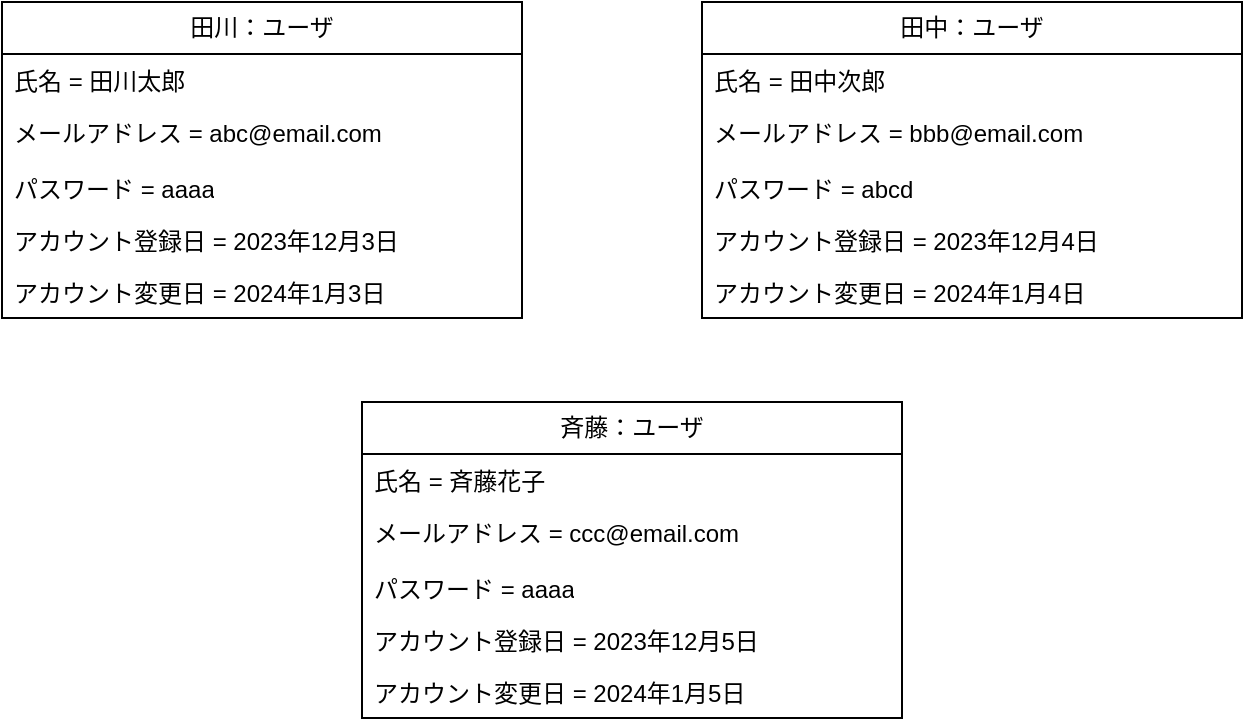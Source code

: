 <mxfile version="22.1.5" type="device">
  <diagram name="ページ1" id="rkTxugbXUYE1-FhIVI4_">
    <mxGraphModel dx="1006" dy="1139" grid="1" gridSize="10" guides="1" tooltips="1" connect="1" arrows="1" fold="1" page="0" pageScale="1" pageWidth="827" pageHeight="1169" math="0" shadow="0">
      <root>
        <mxCell id="0" />
        <mxCell id="1" parent="0" />
        <mxCell id="oRB81S5f2j4A5d_CY6k8-2" value="田川：ユーザ" style="swimlane;fontStyle=0;childLayout=stackLayout;horizontal=1;startSize=26;fillColor=none;horizontalStack=0;resizeParent=1;resizeParentMax=0;resizeLast=0;collapsible=1;marginBottom=0;whiteSpace=wrap;html=1;" vertex="1" parent="1">
          <mxGeometry x="-100" y="-40" width="260" height="158" as="geometry" />
        </mxCell>
        <mxCell id="oRB81S5f2j4A5d_CY6k8-3" value="氏名 = 田川太郎" style="text;strokeColor=none;fillColor=none;align=left;verticalAlign=top;spacingLeft=4;spacingRight=4;overflow=hidden;rotatable=0;points=[[0,0.5],[1,0.5]];portConstraint=eastwest;whiteSpace=wrap;html=1;" vertex="1" parent="oRB81S5f2j4A5d_CY6k8-2">
          <mxGeometry y="26" width="260" height="26" as="geometry" />
        </mxCell>
        <mxCell id="oRB81S5f2j4A5d_CY6k8-4" value="メールアドレス = abc@email.com" style="text;strokeColor=none;fillColor=none;align=left;verticalAlign=top;spacingLeft=4;spacingRight=4;overflow=hidden;rotatable=0;points=[[0,0.5],[1,0.5]];portConstraint=eastwest;whiteSpace=wrap;html=1;" vertex="1" parent="oRB81S5f2j4A5d_CY6k8-2">
          <mxGeometry y="52" width="260" height="28" as="geometry" />
        </mxCell>
        <mxCell id="oRB81S5f2j4A5d_CY6k8-5" value="パスワード = aaaa" style="text;strokeColor=none;fillColor=none;align=left;verticalAlign=top;spacingLeft=4;spacingRight=4;overflow=hidden;rotatable=0;points=[[0,0.5],[1,0.5]];portConstraint=eastwest;whiteSpace=wrap;html=1;" vertex="1" parent="oRB81S5f2j4A5d_CY6k8-2">
          <mxGeometry y="80" width="260" height="26" as="geometry" />
        </mxCell>
        <mxCell id="oRB81S5f2j4A5d_CY6k8-16" value="アカウント登録日 = 2023年12月3日" style="text;strokeColor=none;fillColor=none;align=left;verticalAlign=top;spacingLeft=4;spacingRight=4;overflow=hidden;rotatable=0;points=[[0,0.5],[1,0.5]];portConstraint=eastwest;whiteSpace=wrap;html=1;" vertex="1" parent="oRB81S5f2j4A5d_CY6k8-2">
          <mxGeometry y="106" width="260" height="26" as="geometry" />
        </mxCell>
        <mxCell id="oRB81S5f2j4A5d_CY6k8-17" value="アカウント変更日 = 2024年1月3日" style="text;strokeColor=none;fillColor=none;align=left;verticalAlign=top;spacingLeft=4;spacingRight=4;overflow=hidden;rotatable=0;points=[[0,0.5],[1,0.5]];portConstraint=eastwest;whiteSpace=wrap;html=1;" vertex="1" parent="oRB81S5f2j4A5d_CY6k8-2">
          <mxGeometry y="132" width="260" height="26" as="geometry" />
        </mxCell>
        <mxCell id="oRB81S5f2j4A5d_CY6k8-6" value="田中：ユーザ" style="swimlane;fontStyle=0;childLayout=stackLayout;horizontal=1;startSize=26;fillColor=none;horizontalStack=0;resizeParent=1;resizeParentMax=0;resizeLast=0;collapsible=1;marginBottom=0;whiteSpace=wrap;html=1;" vertex="1" parent="1">
          <mxGeometry x="250" y="-40" width="270" height="158" as="geometry" />
        </mxCell>
        <mxCell id="oRB81S5f2j4A5d_CY6k8-7" value="氏名 = 田中次郎" style="text;strokeColor=none;fillColor=none;align=left;verticalAlign=top;spacingLeft=4;spacingRight=4;overflow=hidden;rotatable=0;points=[[0,0.5],[1,0.5]];portConstraint=eastwest;whiteSpace=wrap;html=1;" vertex="1" parent="oRB81S5f2j4A5d_CY6k8-6">
          <mxGeometry y="26" width="270" height="26" as="geometry" />
        </mxCell>
        <mxCell id="oRB81S5f2j4A5d_CY6k8-8" value="メールアドレス = bbb@email.com" style="text;strokeColor=none;fillColor=none;align=left;verticalAlign=top;spacingLeft=4;spacingRight=4;overflow=hidden;rotatable=0;points=[[0,0.5],[1,0.5]];portConstraint=eastwest;whiteSpace=wrap;html=1;" vertex="1" parent="oRB81S5f2j4A5d_CY6k8-6">
          <mxGeometry y="52" width="270" height="28" as="geometry" />
        </mxCell>
        <mxCell id="oRB81S5f2j4A5d_CY6k8-9" value="パスワード = abcd" style="text;strokeColor=none;fillColor=none;align=left;verticalAlign=top;spacingLeft=4;spacingRight=4;overflow=hidden;rotatable=0;points=[[0,0.5],[1,0.5]];portConstraint=eastwest;whiteSpace=wrap;html=1;" vertex="1" parent="oRB81S5f2j4A5d_CY6k8-6">
          <mxGeometry y="80" width="270" height="26" as="geometry" />
        </mxCell>
        <mxCell id="oRB81S5f2j4A5d_CY6k8-14" value="アカウント登録日 = 2023年12月4日" style="text;strokeColor=none;fillColor=none;align=left;verticalAlign=top;spacingLeft=4;spacingRight=4;overflow=hidden;rotatable=0;points=[[0,0.5],[1,0.5]];portConstraint=eastwest;whiteSpace=wrap;html=1;" vertex="1" parent="oRB81S5f2j4A5d_CY6k8-6">
          <mxGeometry y="106" width="270" height="26" as="geometry" />
        </mxCell>
        <mxCell id="oRB81S5f2j4A5d_CY6k8-15" value="アカウント変更日 = 2024年1月4日" style="text;strokeColor=none;fillColor=none;align=left;verticalAlign=top;spacingLeft=4;spacingRight=4;overflow=hidden;rotatable=0;points=[[0,0.5],[1,0.5]];portConstraint=eastwest;whiteSpace=wrap;html=1;" vertex="1" parent="oRB81S5f2j4A5d_CY6k8-6">
          <mxGeometry y="132" width="270" height="26" as="geometry" />
        </mxCell>
        <mxCell id="oRB81S5f2j4A5d_CY6k8-10" value="斉藤：ユーザ" style="swimlane;fontStyle=0;childLayout=stackLayout;horizontal=1;startSize=26;fillColor=none;horizontalStack=0;resizeParent=1;resizeParentMax=0;resizeLast=0;collapsible=1;marginBottom=0;whiteSpace=wrap;html=1;" vertex="1" parent="1">
          <mxGeometry x="80" y="160" width="270" height="158" as="geometry" />
        </mxCell>
        <mxCell id="oRB81S5f2j4A5d_CY6k8-11" value="氏名 = 斉藤花子" style="text;strokeColor=none;fillColor=none;align=left;verticalAlign=top;spacingLeft=4;spacingRight=4;overflow=hidden;rotatable=0;points=[[0,0.5],[1,0.5]];portConstraint=eastwest;whiteSpace=wrap;html=1;" vertex="1" parent="oRB81S5f2j4A5d_CY6k8-10">
          <mxGeometry y="26" width="270" height="26" as="geometry" />
        </mxCell>
        <mxCell id="oRB81S5f2j4A5d_CY6k8-12" value="メールアドレス = ccc@email.com" style="text;strokeColor=none;fillColor=none;align=left;verticalAlign=top;spacingLeft=4;spacingRight=4;overflow=hidden;rotatable=0;points=[[0,0.5],[1,0.5]];portConstraint=eastwest;whiteSpace=wrap;html=1;" vertex="1" parent="oRB81S5f2j4A5d_CY6k8-10">
          <mxGeometry y="52" width="270" height="28" as="geometry" />
        </mxCell>
        <mxCell id="oRB81S5f2j4A5d_CY6k8-13" value="パスワード = aaaa" style="text;strokeColor=none;fillColor=none;align=left;verticalAlign=top;spacingLeft=4;spacingRight=4;overflow=hidden;rotatable=0;points=[[0,0.5],[1,0.5]];portConstraint=eastwest;whiteSpace=wrap;html=1;" vertex="1" parent="oRB81S5f2j4A5d_CY6k8-10">
          <mxGeometry y="80" width="270" height="26" as="geometry" />
        </mxCell>
        <mxCell id="oRB81S5f2j4A5d_CY6k8-18" value="アカウント登録日 = 2023年12月5日" style="text;strokeColor=none;fillColor=none;align=left;verticalAlign=top;spacingLeft=4;spacingRight=4;overflow=hidden;rotatable=0;points=[[0,0.5],[1,0.5]];portConstraint=eastwest;whiteSpace=wrap;html=1;" vertex="1" parent="oRB81S5f2j4A5d_CY6k8-10">
          <mxGeometry y="106" width="270" height="26" as="geometry" />
        </mxCell>
        <mxCell id="oRB81S5f2j4A5d_CY6k8-19" value="アカウント変更日 = 2024年1月5日" style="text;strokeColor=none;fillColor=none;align=left;verticalAlign=top;spacingLeft=4;spacingRight=4;overflow=hidden;rotatable=0;points=[[0,0.5],[1,0.5]];portConstraint=eastwest;whiteSpace=wrap;html=1;" vertex="1" parent="oRB81S5f2j4A5d_CY6k8-10">
          <mxGeometry y="132" width="270" height="26" as="geometry" />
        </mxCell>
      </root>
    </mxGraphModel>
  </diagram>
</mxfile>
